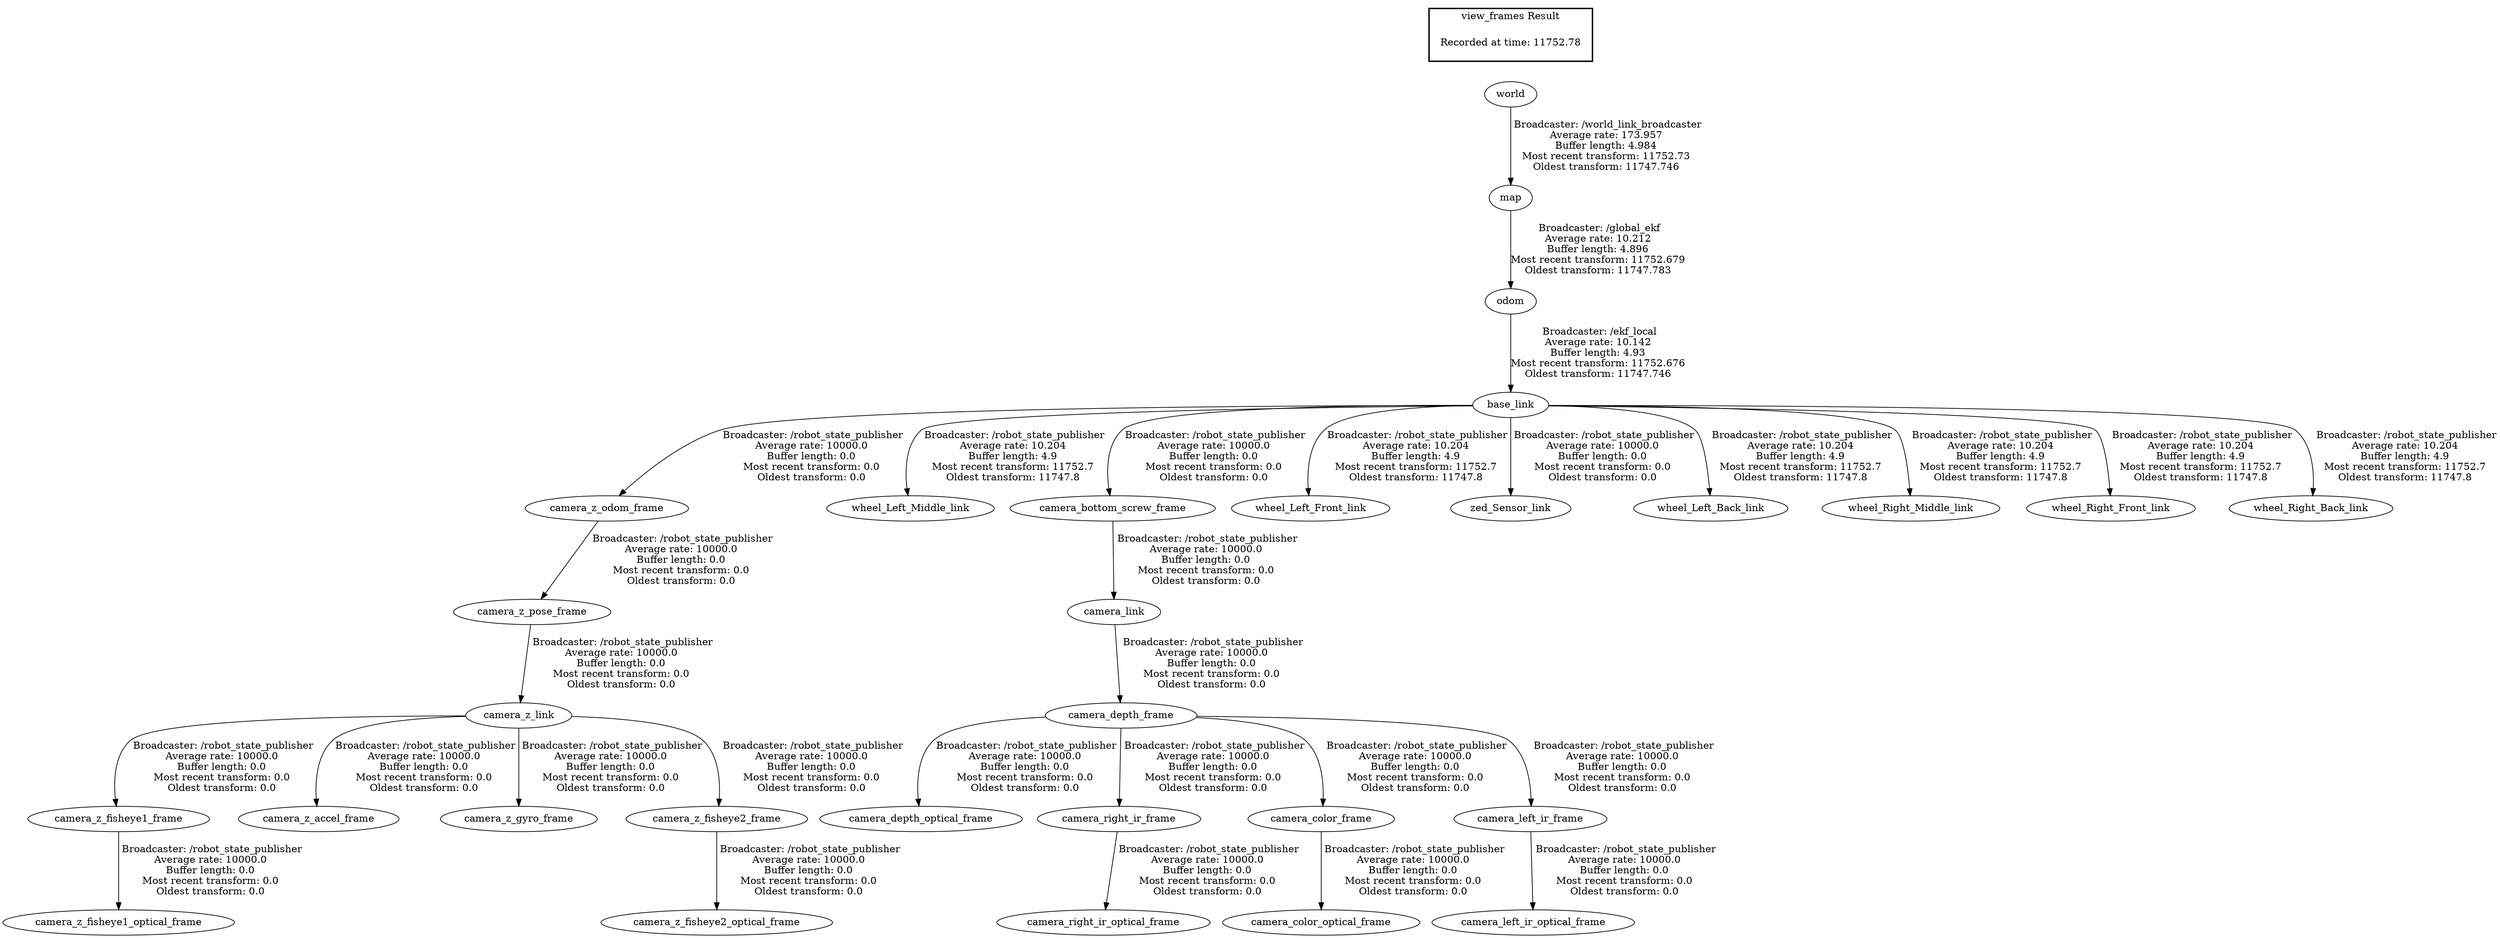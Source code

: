 digraph G {
"world" -> "map"[label=" Broadcaster: /world_link_broadcaster\nAverage rate: 173.957\nBuffer length: 4.984\nMost recent transform: 11752.73\nOldest transform: 11747.746\n"];
"odom" -> "base_link"[label=" Broadcaster: /ekf_local\nAverage rate: 10.142\nBuffer length: 4.93\nMost recent transform: 11752.676\nOldest transform: 11747.746\n"];
"camera_z_odom_frame" -> "camera_z_pose_frame"[label=" Broadcaster: /robot_state_publisher\nAverage rate: 10000.0\nBuffer length: 0.0\nMost recent transform: 0.0\nOldest transform: 0.0\n"];
"camera_z_fisheye1_frame" -> "camera_z_fisheye1_optical_frame"[label=" Broadcaster: /robot_state_publisher\nAverage rate: 10000.0\nBuffer length: 0.0\nMost recent transform: 0.0\nOldest transform: 0.0\n"];
"camera_z_link" -> "camera_z_accel_frame"[label=" Broadcaster: /robot_state_publisher\nAverage rate: 10000.0\nBuffer length: 0.0\nMost recent transform: 0.0\nOldest transform: 0.0\n"];
"camera_z_pose_frame" -> "camera_z_link"[label=" Broadcaster: /robot_state_publisher\nAverage rate: 10000.0\nBuffer length: 0.0\nMost recent transform: 0.0\nOldest transform: 0.0\n"];
"map" -> "odom"[label=" Broadcaster: /global_ekf\nAverage rate: 10.212\nBuffer length: 4.896\nMost recent transform: 11752.679\nOldest transform: 11747.783\n"];
"base_link" -> "wheel_Left_Middle_link"[label=" Broadcaster: /robot_state_publisher\nAverage rate: 10.204\nBuffer length: 4.9\nMost recent transform: 11752.7\nOldest transform: 11747.8\n"];
"base_link" -> "camera_z_odom_frame"[label=" Broadcaster: /robot_state_publisher\nAverage rate: 10000.0\nBuffer length: 0.0\nMost recent transform: 0.0\nOldest transform: 0.0\n"];
"camera_depth_frame" -> "camera_depth_optical_frame"[label=" Broadcaster: /robot_state_publisher\nAverage rate: 10000.0\nBuffer length: 0.0\nMost recent transform: 0.0\nOldest transform: 0.0\n"];
"camera_bottom_screw_frame" -> "camera_link"[label=" Broadcaster: /robot_state_publisher\nAverage rate: 10000.0\nBuffer length: 0.0\nMost recent transform: 0.0\nOldest transform: 0.0\n"];
"base_link" -> "wheel_Left_Front_link"[label=" Broadcaster: /robot_state_publisher\nAverage rate: 10.204\nBuffer length: 4.9\nMost recent transform: 11752.7\nOldest transform: 11747.8\n"];
"camera_z_link" -> "camera_z_gyro_frame"[label=" Broadcaster: /robot_state_publisher\nAverage rate: 10000.0\nBuffer length: 0.0\nMost recent transform: 0.0\nOldest transform: 0.0\n"];
"base_link" -> "zed_Sensor_link"[label=" Broadcaster: /robot_state_publisher\nAverage rate: 10000.0\nBuffer length: 0.0\nMost recent transform: 0.0\nOldest transform: 0.0\n"];
"base_link" -> "camera_bottom_screw_frame"[label=" Broadcaster: /robot_state_publisher\nAverage rate: 10000.0\nBuffer length: 0.0\nMost recent transform: 0.0\nOldest transform: 0.0\n"];
"camera_right_ir_frame" -> "camera_right_ir_optical_frame"[label=" Broadcaster: /robot_state_publisher\nAverage rate: 10000.0\nBuffer length: 0.0\nMost recent transform: 0.0\nOldest transform: 0.0\n"];
"camera_link" -> "camera_depth_frame"[label=" Broadcaster: /robot_state_publisher\nAverage rate: 10000.0\nBuffer length: 0.0\nMost recent transform: 0.0\nOldest transform: 0.0\n"];
"base_link" -> "wheel_Left_Back_link"[label=" Broadcaster: /robot_state_publisher\nAverage rate: 10.204\nBuffer length: 4.9\nMost recent transform: 11752.7\nOldest transform: 11747.8\n"];
"camera_depth_frame" -> "camera_right_ir_frame"[label=" Broadcaster: /robot_state_publisher\nAverage rate: 10000.0\nBuffer length: 0.0\nMost recent transform: 0.0\nOldest transform: 0.0\n"];
"camera_z_fisheye2_frame" -> "camera_z_fisheye2_optical_frame"[label=" Broadcaster: /robot_state_publisher\nAverage rate: 10000.0\nBuffer length: 0.0\nMost recent transform: 0.0\nOldest transform: 0.0\n"];
"camera_z_link" -> "camera_z_fisheye2_frame"[label=" Broadcaster: /robot_state_publisher\nAverage rate: 10000.0\nBuffer length: 0.0\nMost recent transform: 0.0\nOldest transform: 0.0\n"];
"camera_depth_frame" -> "camera_color_frame"[label=" Broadcaster: /robot_state_publisher\nAverage rate: 10000.0\nBuffer length: 0.0\nMost recent transform: 0.0\nOldest transform: 0.0\n"];
"base_link" -> "wheel_Right_Middle_link"[label=" Broadcaster: /robot_state_publisher\nAverage rate: 10.204\nBuffer length: 4.9\nMost recent transform: 11752.7\nOldest transform: 11747.8\n"];
"camera_left_ir_frame" -> "camera_left_ir_optical_frame"[label=" Broadcaster: /robot_state_publisher\nAverage rate: 10000.0\nBuffer length: 0.0\nMost recent transform: 0.0\nOldest transform: 0.0\n"];
"camera_z_link" -> "camera_z_fisheye1_frame"[label=" Broadcaster: /robot_state_publisher\nAverage rate: 10000.0\nBuffer length: 0.0\nMost recent transform: 0.0\nOldest transform: 0.0\n"];
"base_link" -> "wheel_Right_Front_link"[label=" Broadcaster: /robot_state_publisher\nAverage rate: 10.204\nBuffer length: 4.9\nMost recent transform: 11752.7\nOldest transform: 11747.8\n"];
"camera_color_frame" -> "camera_color_optical_frame"[label=" Broadcaster: /robot_state_publisher\nAverage rate: 10000.0\nBuffer length: 0.0\nMost recent transform: 0.0\nOldest transform: 0.0\n"];
"camera_depth_frame" -> "camera_left_ir_frame"[label=" Broadcaster: /robot_state_publisher\nAverage rate: 10000.0\nBuffer length: 0.0\nMost recent transform: 0.0\nOldest transform: 0.0\n"];
"base_link" -> "wheel_Right_Back_link"[label=" Broadcaster: /robot_state_publisher\nAverage rate: 10.204\nBuffer length: 4.9\nMost recent transform: 11752.7\nOldest transform: 11747.8\n"];
edge [style=invis];
 subgraph cluster_legend { style=bold; color=black; label ="view_frames Result";
"Recorded at time: 11752.78"[ shape=plaintext ] ;
}->"world";
}